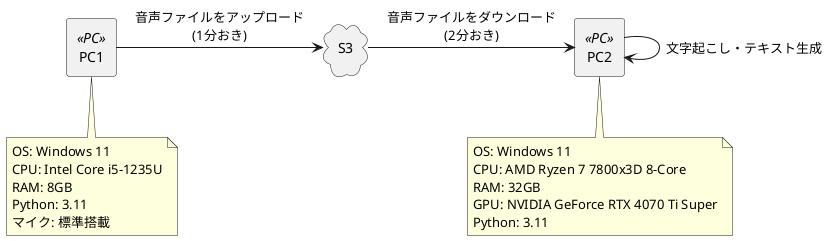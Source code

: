 @startuml HamoDay
rectangle "PC1" as PC1 <<PC>>
rectangle "PC2" as PC2 <<PC>>
cloud S3

' PC1スペック情報（下部に表示）
note bottom of PC1
OS: Windows 11
CPU: Intel Core i5-1235U
RAM: 8GB
Python: 3.11
マイク: 標準搭載
end note

' PC2スペック情報（下部に表示）
note bottom of PC2
OS: Windows 11
CPU: AMD Ryzen 7 7800x3D 8-Core
RAM: 32GB
GPU: NVIDIA GeForce RTX 4070 Ti Super
Python: 3.11
end note

' PC1の録音は1分おきに処理
PC1 -> S3 : 音声ファイルをアップロード\n(1分おき)

' PC2のダウンロードは2分おきに処理
S3 -> PC2 : 音声ファイルをダウンロード\n(2分おき)
PC2 -> PC2 : 文字起こし・テキスト生成
@enduml

